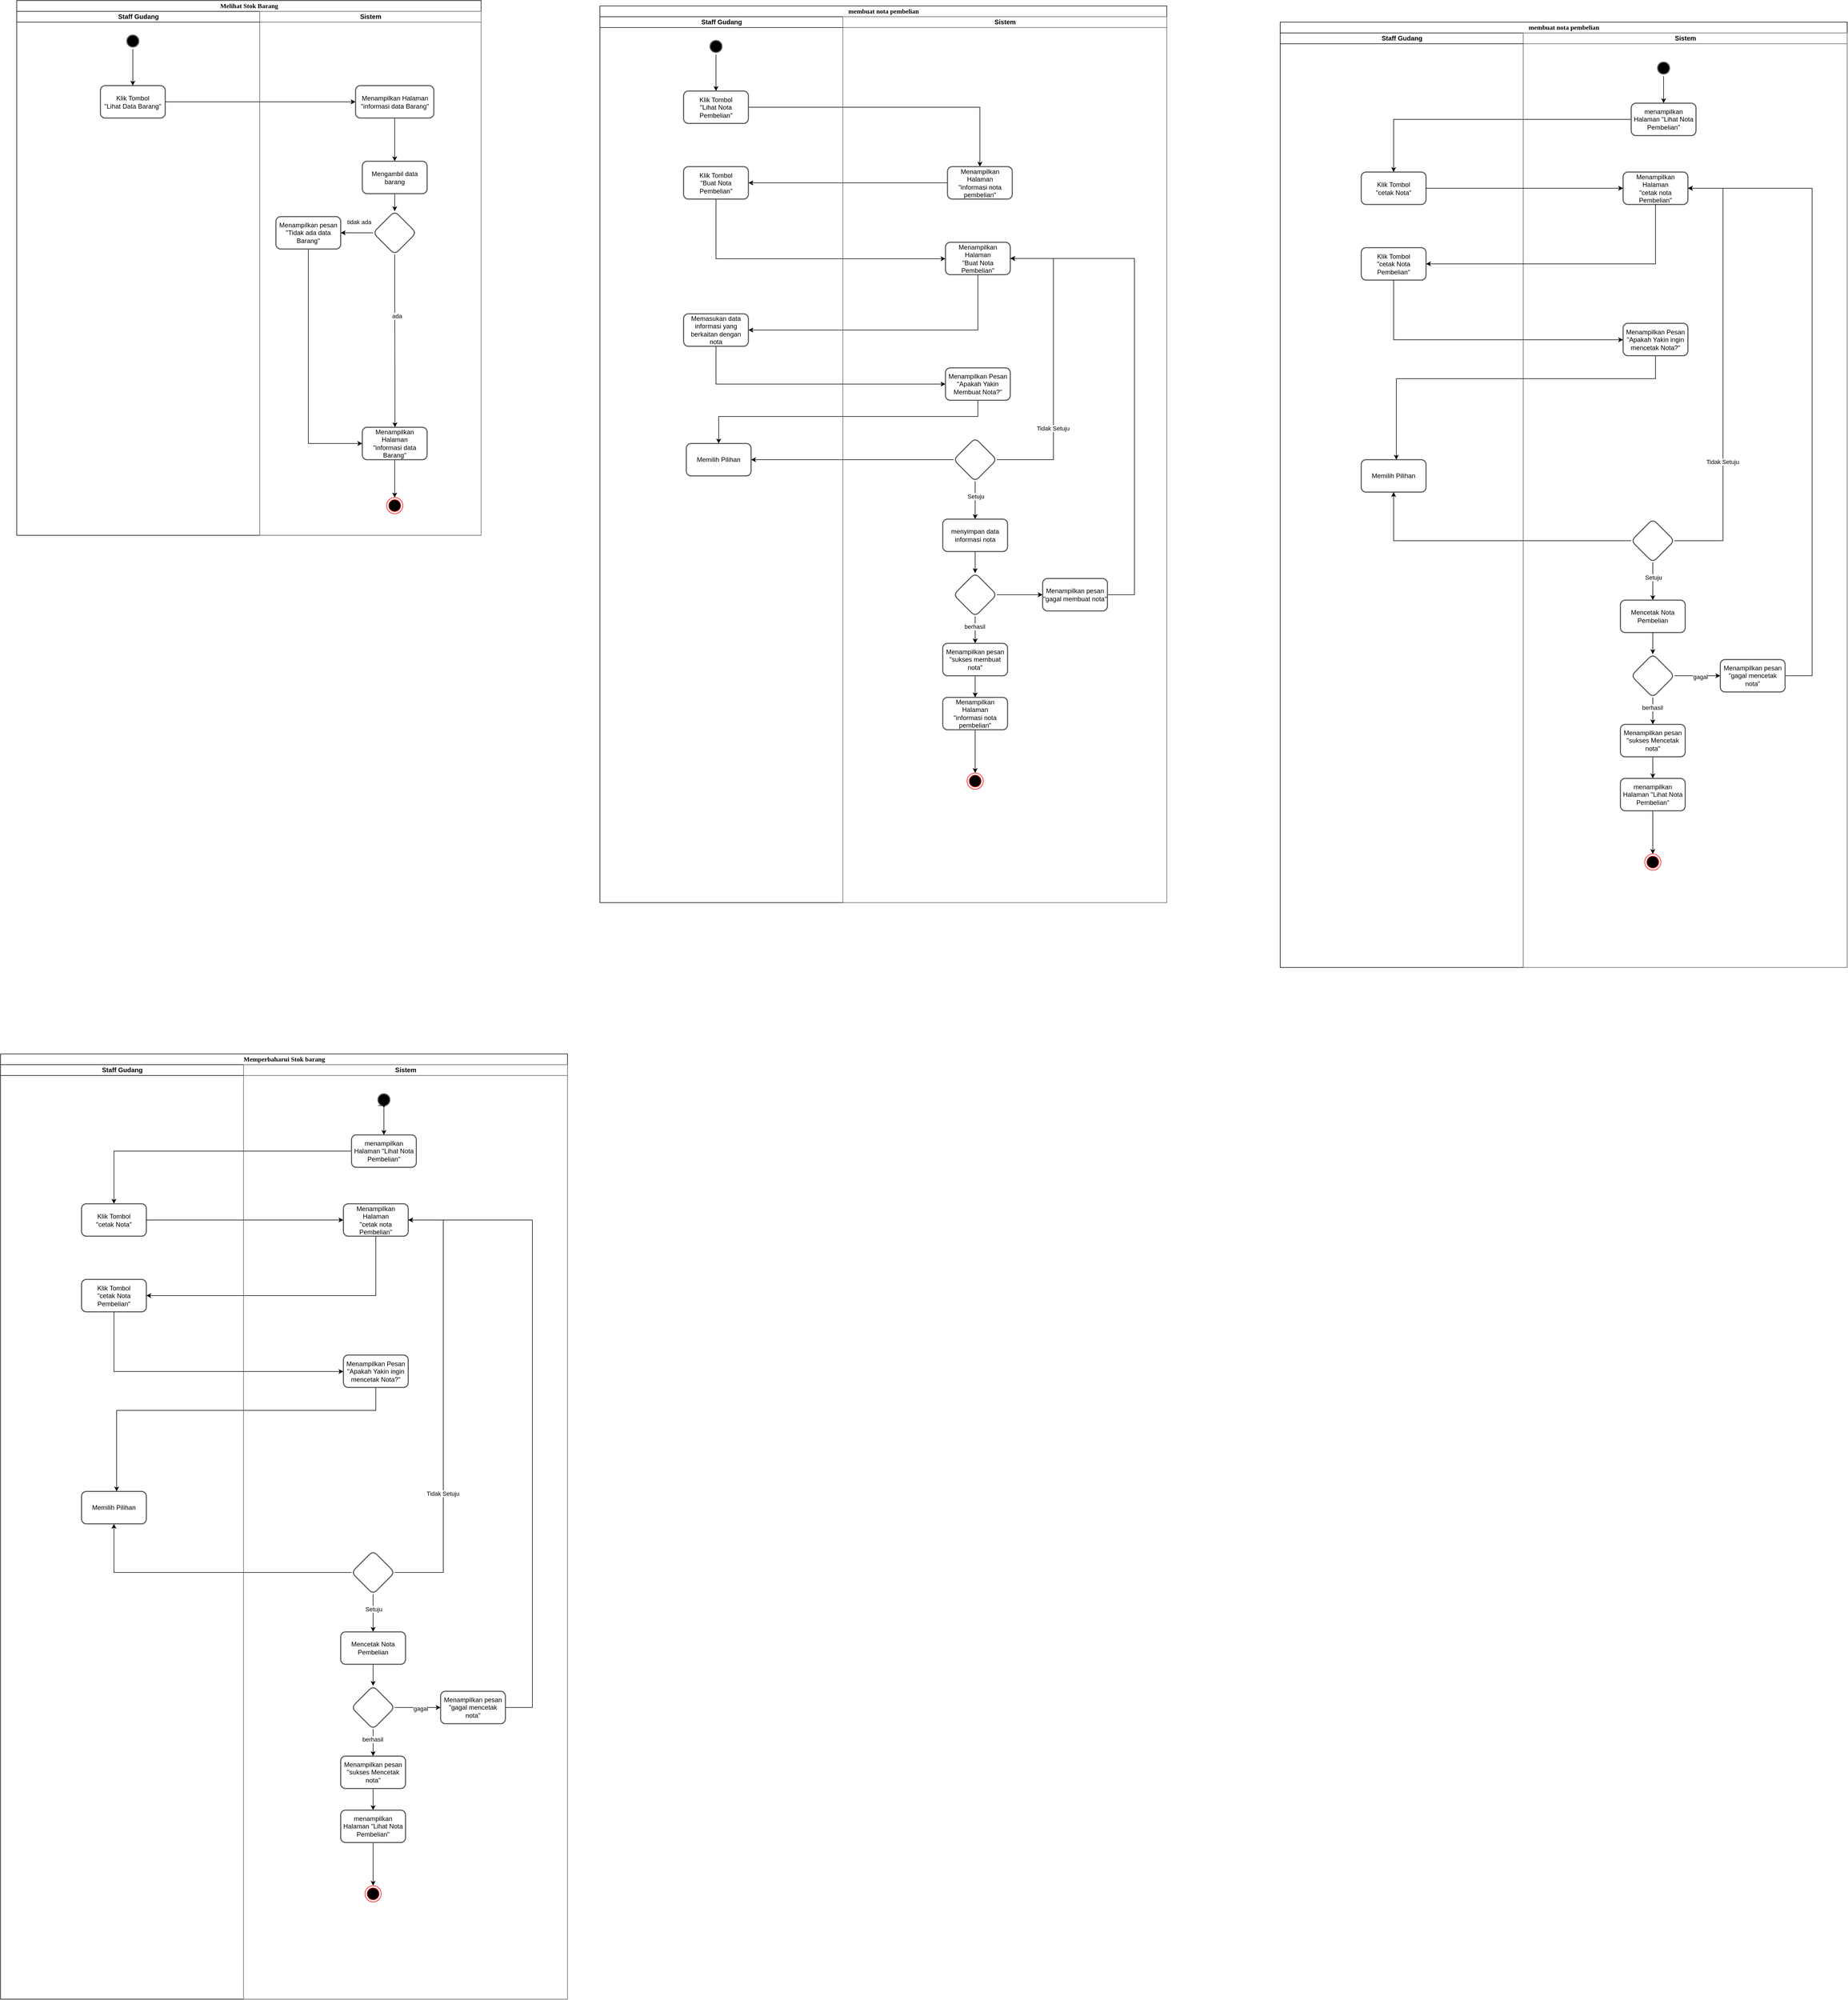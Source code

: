 <mxfile version="21.1.4" type="github">
  <diagram name="Page-1" id="0783ab3e-0a74-02c8-0abd-f7b4e66b4bec">
    <mxGraphModel dx="2072" dy="685" grid="1" gridSize="10" guides="1" tooltips="1" connect="1" arrows="1" fold="1" page="1" pageScale="1" pageWidth="850" pageHeight="1100" background="none" math="0" shadow="0">
      <root>
        <mxCell id="0" />
        <mxCell id="1" parent="0" />
        <mxCell id="1c1d494c118603dd-1" value="Melihat Stok Barang" style="swimlane;html=1;childLayout=stackLayout;startSize=20;rounded=0;shadow=0;comic=0;labelBackgroundColor=none;strokeWidth=1;fontFamily=Verdana;fontSize=12;align=center;" parent="1" vertex="1">
          <mxGeometry x="-540" y="30" width="860" height="990" as="geometry" />
        </mxCell>
        <mxCell id="1c1d494c118603dd-3" value="Staff Gudang" style="swimlane;html=1;startSize=20;" parent="1c1d494c118603dd-1" vertex="1">
          <mxGeometry y="20" width="450" height="970" as="geometry" />
        </mxCell>
        <mxCell id="wGSQI-NY6ljPiiBA0uL5-16" value="Klik Tombol&lt;br&gt;&quot;Lihat Data Barang&quot;" style="whiteSpace=wrap;html=1;fillColor=none;strokeColor=#5e5c64;strokeWidth=2;rounded=1;" vertex="1" parent="1c1d494c118603dd-3">
          <mxGeometry x="155" y="137.5" width="120" height="60" as="geometry" />
        </mxCell>
        <mxCell id="wGSQI-NY6ljPiiBA0uL5-2" value="" style="ellipse;html=1;shape=startState;fillColor=#000000;strokeColor=#5e5c64;strokeWidth=2;" vertex="1" parent="1c1d494c118603dd-3">
          <mxGeometry x="200" y="40" width="30" height="30" as="geometry" />
        </mxCell>
        <mxCell id="wGSQI-NY6ljPiiBA0uL5-12" value="" style="edgeStyle=orthogonalEdgeStyle;rounded=0;orthogonalLoop=1;jettySize=auto;html=1;entryX=0.5;entryY=0;entryDx=0;entryDy=0;" edge="1" parent="1c1d494c118603dd-3" source="wGSQI-NY6ljPiiBA0uL5-2" target="wGSQI-NY6ljPiiBA0uL5-16">
          <mxGeometry relative="1" as="geometry">
            <mxPoint x="675" y="130" as="targetPoint" />
          </mxGeometry>
        </mxCell>
        <mxCell id="wGSQI-NY6ljPiiBA0uL5-22" value="" style="edgeStyle=orthogonalEdgeStyle;rounded=0;orthogonalLoop=1;jettySize=auto;html=1;" edge="1" parent="1c1d494c118603dd-1" source="wGSQI-NY6ljPiiBA0uL5-16" target="wGSQI-NY6ljPiiBA0uL5-21">
          <mxGeometry relative="1" as="geometry" />
        </mxCell>
        <mxCell id="1c1d494c118603dd-4" value="Sistem" style="swimlane;html=1;startSize=20;strokeColor=#5e5c64;" parent="1c1d494c118603dd-1" vertex="1">
          <mxGeometry x="450" y="20" width="410" height="970" as="geometry">
            <mxRectangle x="660" y="20" width="40" height="970" as="alternateBounds" />
          </mxGeometry>
        </mxCell>
        <mxCell id="wGSQI-NY6ljPiiBA0uL5-24" value="" style="edgeStyle=orthogonalEdgeStyle;rounded=0;orthogonalLoop=1;jettySize=auto;html=1;" edge="1" parent="1c1d494c118603dd-4" source="wGSQI-NY6ljPiiBA0uL5-21" target="wGSQI-NY6ljPiiBA0uL5-23">
          <mxGeometry relative="1" as="geometry" />
        </mxCell>
        <mxCell id="wGSQI-NY6ljPiiBA0uL5-21" value="Menampilkan Halaman &lt;br&gt;&quot;informasi data Barang&quot;" style="whiteSpace=wrap;html=1;fillColor=none;strokeColor=#5e5c64;strokeWidth=2;rounded=1;" vertex="1" parent="1c1d494c118603dd-4">
          <mxGeometry x="177.5" y="137.5" width="145" height="60" as="geometry" />
        </mxCell>
        <mxCell id="wGSQI-NY6ljPiiBA0uL5-26" value="" style="edgeStyle=orthogonalEdgeStyle;rounded=0;orthogonalLoop=1;jettySize=auto;html=1;" edge="1" parent="1c1d494c118603dd-4" source="wGSQI-NY6ljPiiBA0uL5-23" target="wGSQI-NY6ljPiiBA0uL5-25">
          <mxGeometry relative="1" as="geometry" />
        </mxCell>
        <mxCell id="wGSQI-NY6ljPiiBA0uL5-23" value="Mengambil data barang" style="whiteSpace=wrap;html=1;fillColor=none;strokeColor=#5e5c64;strokeWidth=2;rounded=1;" vertex="1" parent="1c1d494c118603dd-4">
          <mxGeometry x="190" y="277.5" width="120" height="60" as="geometry" />
        </mxCell>
        <mxCell id="wGSQI-NY6ljPiiBA0uL5-31" value="" style="edgeStyle=orthogonalEdgeStyle;rounded=0;orthogonalLoop=1;jettySize=auto;html=1;" edge="1" parent="1c1d494c118603dd-4" source="wGSQI-NY6ljPiiBA0uL5-25" target="wGSQI-NY6ljPiiBA0uL5-30">
          <mxGeometry relative="1" as="geometry">
            <Array as="points">
              <mxPoint x="250.5" y="540" />
              <mxPoint x="250.5" y="540" />
            </Array>
          </mxGeometry>
        </mxCell>
        <mxCell id="wGSQI-NY6ljPiiBA0uL5-32" value="tidak ada" style="edgeLabel;html=1;align=center;verticalAlign=middle;resizable=0;points=[];" vertex="1" connectable="0" parent="wGSQI-NY6ljPiiBA0uL5-31">
          <mxGeometry x="-0.151" relative="1" as="geometry">
            <mxPoint x="-67" y="-196" as="offset" />
          </mxGeometry>
        </mxCell>
        <mxCell id="wGSQI-NY6ljPiiBA0uL5-38" value="ada" style="edgeLabel;html=1;align=center;verticalAlign=middle;resizable=0;points=[];" vertex="1" connectable="0" parent="wGSQI-NY6ljPiiBA0uL5-31">
          <mxGeometry x="-0.287" y="3" relative="1" as="geometry">
            <mxPoint as="offset" />
          </mxGeometry>
        </mxCell>
        <mxCell id="wGSQI-NY6ljPiiBA0uL5-34" value="" style="edgeStyle=orthogonalEdgeStyle;rounded=0;orthogonalLoop=1;jettySize=auto;html=1;" edge="1" parent="1c1d494c118603dd-4" source="wGSQI-NY6ljPiiBA0uL5-25" target="wGSQI-NY6ljPiiBA0uL5-33">
          <mxGeometry relative="1" as="geometry" />
        </mxCell>
        <mxCell id="wGSQI-NY6ljPiiBA0uL5-25" value="" style="rhombus;whiteSpace=wrap;html=1;fillColor=none;strokeColor=#5e5c64;strokeWidth=2;rounded=1;" vertex="1" parent="1c1d494c118603dd-4">
          <mxGeometry x="210" y="370" width="80" height="80" as="geometry" />
        </mxCell>
        <mxCell id="wGSQI-NY6ljPiiBA0uL5-37" style="edgeStyle=orthogonalEdgeStyle;rounded=0;orthogonalLoop=1;jettySize=auto;html=1;entryX=0.5;entryY=0;entryDx=0;entryDy=0;" edge="1" parent="1c1d494c118603dd-4" source="wGSQI-NY6ljPiiBA0uL5-30">
          <mxGeometry relative="1" as="geometry">
            <mxPoint x="250" y="900" as="targetPoint" />
          </mxGeometry>
        </mxCell>
        <mxCell id="wGSQI-NY6ljPiiBA0uL5-30" value="Menampilkan Halaman &lt;br&gt;&quot;informasi data Barang&quot; " style="whiteSpace=wrap;html=1;fillColor=none;strokeColor=#5e5c64;strokeWidth=2;rounded=1;" vertex="1" parent="1c1d494c118603dd-4">
          <mxGeometry x="190" y="770" width="120" height="60" as="geometry" />
        </mxCell>
        <mxCell id="wGSQI-NY6ljPiiBA0uL5-39" style="edgeStyle=orthogonalEdgeStyle;rounded=0;orthogonalLoop=1;jettySize=auto;html=1;entryX=0;entryY=0.5;entryDx=0;entryDy=0;" edge="1" parent="1c1d494c118603dd-4" source="wGSQI-NY6ljPiiBA0uL5-33" target="wGSQI-NY6ljPiiBA0uL5-30">
          <mxGeometry relative="1" as="geometry">
            <Array as="points">
              <mxPoint x="90" y="800" />
            </Array>
          </mxGeometry>
        </mxCell>
        <mxCell id="wGSQI-NY6ljPiiBA0uL5-33" value="Menampilkan pesan &quot;Tidak ada data Barang&quot;" style="whiteSpace=wrap;html=1;fillColor=none;strokeColor=#5e5c64;strokeWidth=2;rounded=1;" vertex="1" parent="1c1d494c118603dd-4">
          <mxGeometry x="30" y="380" width="120" height="60" as="geometry" />
        </mxCell>
        <mxCell id="wGSQI-NY6ljPiiBA0uL5-36" value="" style="ellipse;html=1;shape=endState;fillColor=#000000;strokeColor=#ff0000;" vertex="1" parent="1c1d494c118603dd-4">
          <mxGeometry x="235" y="900" width="30" height="30" as="geometry" />
        </mxCell>
        <mxCell id="wGSQI-NY6ljPiiBA0uL5-40" value="membuat nota pembelian" style="swimlane;html=1;childLayout=stackLayout;startSize=20;rounded=0;shadow=0;comic=0;labelBackgroundColor=none;strokeWidth=1;fontFamily=Verdana;fontSize=12;align=center;" vertex="1" parent="1">
          <mxGeometry x="540" y="40" width="1050" height="1660" as="geometry" />
        </mxCell>
        <mxCell id="wGSQI-NY6ljPiiBA0uL5-41" value="Staff Gudang" style="swimlane;html=1;startSize=20;" vertex="1" parent="wGSQI-NY6ljPiiBA0uL5-40">
          <mxGeometry y="20" width="450" height="1640" as="geometry" />
        </mxCell>
        <mxCell id="wGSQI-NY6ljPiiBA0uL5-42" value="Klik Tombol&lt;br&gt;&quot;Lihat Nota Pembelian&quot;" style="whiteSpace=wrap;html=1;fillColor=none;strokeColor=#5e5c64;strokeWidth=2;rounded=1;" vertex="1" parent="wGSQI-NY6ljPiiBA0uL5-41">
          <mxGeometry x="155" y="137.5" width="120" height="60" as="geometry" />
        </mxCell>
        <mxCell id="wGSQI-NY6ljPiiBA0uL5-43" value="" style="ellipse;html=1;shape=startState;fillColor=#000000;strokeColor=#5e5c64;strokeWidth=2;" vertex="1" parent="wGSQI-NY6ljPiiBA0uL5-41">
          <mxGeometry x="200" y="40" width="30" height="30" as="geometry" />
        </mxCell>
        <mxCell id="wGSQI-NY6ljPiiBA0uL5-44" value="" style="edgeStyle=orthogonalEdgeStyle;rounded=0;orthogonalLoop=1;jettySize=auto;html=1;entryX=0.5;entryY=0;entryDx=0;entryDy=0;" edge="1" parent="wGSQI-NY6ljPiiBA0uL5-41" source="wGSQI-NY6ljPiiBA0uL5-43" target="wGSQI-NY6ljPiiBA0uL5-42">
          <mxGeometry relative="1" as="geometry">
            <mxPoint x="675" y="130" as="targetPoint" />
          </mxGeometry>
        </mxCell>
        <mxCell id="wGSQI-NY6ljPiiBA0uL5-62" value="&lt;div&gt;Klik Tombol &lt;br&gt;&lt;/div&gt;&lt;div&gt;&quot;Buat Nota Pembelian&quot;&lt;br&gt;&lt;/div&gt;" style="whiteSpace=wrap;html=1;fillColor=none;strokeColor=#5e5c64;strokeWidth=2;rounded=1;" vertex="1" parent="wGSQI-NY6ljPiiBA0uL5-41">
          <mxGeometry x="155" y="277.5" width="120" height="60" as="geometry" />
        </mxCell>
        <mxCell id="wGSQI-NY6ljPiiBA0uL5-68" value="Memasukan data informasi yang berkaitan dengan nota" style="whiteSpace=wrap;html=1;fillColor=none;strokeColor=#5e5c64;strokeWidth=2;rounded=1;" vertex="1" parent="wGSQI-NY6ljPiiBA0uL5-41">
          <mxGeometry x="155" y="550" width="120" height="60" as="geometry" />
        </mxCell>
        <mxCell id="wGSQI-NY6ljPiiBA0uL5-84" value="Memilih Pilihan" style="whiteSpace=wrap;html=1;fillColor=none;strokeColor=#5e5c64;strokeWidth=2;rounded=1;" vertex="1" parent="wGSQI-NY6ljPiiBA0uL5-41">
          <mxGeometry x="160" y="790" width="120" height="60" as="geometry" />
        </mxCell>
        <mxCell id="wGSQI-NY6ljPiiBA0uL5-45" value="" style="edgeStyle=orthogonalEdgeStyle;rounded=0;orthogonalLoop=1;jettySize=auto;html=1;entryX=0.5;entryY=0;entryDx=0;entryDy=0;" edge="1" parent="wGSQI-NY6ljPiiBA0uL5-40" source="wGSQI-NY6ljPiiBA0uL5-42" target="wGSQI-NY6ljPiiBA0uL5-50">
          <mxGeometry relative="1" as="geometry">
            <mxPoint x="627.5" y="188.714" as="targetPoint" />
          </mxGeometry>
        </mxCell>
        <mxCell id="wGSQI-NY6ljPiiBA0uL5-63" value="" style="edgeStyle=orthogonalEdgeStyle;rounded=0;orthogonalLoop=1;jettySize=auto;html=1;" edge="1" parent="wGSQI-NY6ljPiiBA0uL5-40" source="wGSQI-NY6ljPiiBA0uL5-50" target="wGSQI-NY6ljPiiBA0uL5-62">
          <mxGeometry relative="1" as="geometry" />
        </mxCell>
        <mxCell id="wGSQI-NY6ljPiiBA0uL5-66" value="" style="edgeStyle=orthogonalEdgeStyle;rounded=0;orthogonalLoop=1;jettySize=auto;html=1;" edge="1" parent="wGSQI-NY6ljPiiBA0uL5-40" source="wGSQI-NY6ljPiiBA0uL5-62" target="wGSQI-NY6ljPiiBA0uL5-65">
          <mxGeometry relative="1" as="geometry">
            <Array as="points">
              <mxPoint x="215" y="468" />
            </Array>
          </mxGeometry>
        </mxCell>
        <mxCell id="wGSQI-NY6ljPiiBA0uL5-69" value="" style="edgeStyle=orthogonalEdgeStyle;rounded=0;orthogonalLoop=1;jettySize=auto;html=1;" edge="1" parent="wGSQI-NY6ljPiiBA0uL5-40" source="wGSQI-NY6ljPiiBA0uL5-65" target="wGSQI-NY6ljPiiBA0uL5-68">
          <mxGeometry relative="1" as="geometry">
            <Array as="points">
              <mxPoint x="700" y="600" />
            </Array>
          </mxGeometry>
        </mxCell>
        <mxCell id="wGSQI-NY6ljPiiBA0uL5-71" value="" style="edgeStyle=orthogonalEdgeStyle;rounded=0;orthogonalLoop=1;jettySize=auto;html=1;" edge="1" parent="wGSQI-NY6ljPiiBA0uL5-40" source="wGSQI-NY6ljPiiBA0uL5-68" target="wGSQI-NY6ljPiiBA0uL5-70">
          <mxGeometry relative="1" as="geometry">
            <Array as="points">
              <mxPoint x="215" y="700" />
            </Array>
          </mxGeometry>
        </mxCell>
        <mxCell id="wGSQI-NY6ljPiiBA0uL5-85" value="" style="edgeStyle=orthogonalEdgeStyle;rounded=0;orthogonalLoop=1;jettySize=auto;html=1;" edge="1" parent="wGSQI-NY6ljPiiBA0uL5-40" source="wGSQI-NY6ljPiiBA0uL5-74" target="wGSQI-NY6ljPiiBA0uL5-84">
          <mxGeometry relative="1" as="geometry" />
        </mxCell>
        <mxCell id="wGSQI-NY6ljPiiBA0uL5-87" style="edgeStyle=orthogonalEdgeStyle;rounded=0;orthogonalLoop=1;jettySize=auto;html=1;entryX=0.5;entryY=0;entryDx=0;entryDy=0;" edge="1" parent="wGSQI-NY6ljPiiBA0uL5-40" source="wGSQI-NY6ljPiiBA0uL5-70" target="wGSQI-NY6ljPiiBA0uL5-84">
          <mxGeometry relative="1" as="geometry">
            <Array as="points">
              <mxPoint x="700" y="760" />
              <mxPoint x="220" y="760" />
            </Array>
          </mxGeometry>
        </mxCell>
        <mxCell id="wGSQI-NY6ljPiiBA0uL5-46" value="Sistem" style="swimlane;html=1;startSize=20;strokeColor=#5e5c64;" vertex="1" parent="wGSQI-NY6ljPiiBA0uL5-40">
          <mxGeometry x="450" y="20" width="600" height="1640" as="geometry">
            <mxRectangle x="660" y="20" width="40" height="970" as="alternateBounds" />
          </mxGeometry>
        </mxCell>
        <mxCell id="wGSQI-NY6ljPiiBA0uL5-50" value="Menampilkan Halaman &lt;br&gt;&quot;informasi nota pembelian&quot;" style="whiteSpace=wrap;html=1;fillColor=none;strokeColor=#5e5c64;strokeWidth=2;rounded=1;" vertex="1" parent="wGSQI-NY6ljPiiBA0uL5-46">
          <mxGeometry x="193.75" y="277.5" width="120" height="60" as="geometry" />
        </mxCell>
        <mxCell id="wGSQI-NY6ljPiiBA0uL5-65" value="Menampilkan Halaman &lt;br&gt;&quot;Buat Nota Pembelian&quot;" style="whiteSpace=wrap;html=1;fillColor=none;strokeColor=#5e5c64;strokeWidth=2;rounded=1;" vertex="1" parent="wGSQI-NY6ljPiiBA0uL5-46">
          <mxGeometry x="190" y="417.5" width="120" height="60" as="geometry" />
        </mxCell>
        <mxCell id="wGSQI-NY6ljPiiBA0uL5-70" value="Menampilkan Pesan&lt;br&gt;&quot;Apakah Yakin Membuat Nota?&quot;" style="whiteSpace=wrap;html=1;fillColor=none;strokeColor=#5e5c64;strokeWidth=2;rounded=1;" vertex="1" parent="wGSQI-NY6ljPiiBA0uL5-46">
          <mxGeometry x="190" y="650" width="120" height="60" as="geometry" />
        </mxCell>
        <mxCell id="wGSQI-NY6ljPiiBA0uL5-89" style="edgeStyle=orthogonalEdgeStyle;rounded=0;orthogonalLoop=1;jettySize=auto;html=1;entryX=1;entryY=0.5;entryDx=0;entryDy=0;" edge="1" parent="wGSQI-NY6ljPiiBA0uL5-46" source="wGSQI-NY6ljPiiBA0uL5-74" target="wGSQI-NY6ljPiiBA0uL5-65">
          <mxGeometry relative="1" as="geometry">
            <Array as="points">
              <mxPoint x="390" y="820" />
              <mxPoint x="390" y="448" />
            </Array>
          </mxGeometry>
        </mxCell>
        <mxCell id="wGSQI-NY6ljPiiBA0uL5-91" value="Tidak Setuju" style="edgeLabel;html=1;align=center;verticalAlign=middle;resizable=0;points=[];" vertex="1" connectable="0" parent="wGSQI-NY6ljPiiBA0uL5-89">
          <mxGeometry x="-0.416" relative="1" as="geometry">
            <mxPoint x="-1" as="offset" />
          </mxGeometry>
        </mxCell>
        <mxCell id="wGSQI-NY6ljPiiBA0uL5-90" value="" style="edgeStyle=orthogonalEdgeStyle;rounded=0;orthogonalLoop=1;jettySize=auto;html=1;entryX=0.5;entryY=0;entryDx=0;entryDy=0;" edge="1" parent="wGSQI-NY6ljPiiBA0uL5-46" source="wGSQI-NY6ljPiiBA0uL5-74" target="wGSQI-NY6ljPiiBA0uL5-80">
          <mxGeometry relative="1" as="geometry">
            <mxPoint x="245" y="950" as="targetPoint" />
          </mxGeometry>
        </mxCell>
        <mxCell id="wGSQI-NY6ljPiiBA0uL5-92" value="Setuju" style="edgeLabel;html=1;align=center;verticalAlign=middle;resizable=0;points=[];" vertex="1" connectable="0" parent="wGSQI-NY6ljPiiBA0uL5-90">
          <mxGeometry x="-0.221" y="1" relative="1" as="geometry">
            <mxPoint as="offset" />
          </mxGeometry>
        </mxCell>
        <mxCell id="wGSQI-NY6ljPiiBA0uL5-74" value="" style="rhombus;whiteSpace=wrap;html=1;fillColor=none;strokeColor=#5e5c64;strokeWidth=2;rounded=1;" vertex="1" parent="wGSQI-NY6ljPiiBA0uL5-46">
          <mxGeometry x="205" y="780" width="80" height="80" as="geometry" />
        </mxCell>
        <mxCell id="wGSQI-NY6ljPiiBA0uL5-83" value="" style="edgeStyle=orthogonalEdgeStyle;rounded=0;orthogonalLoop=1;jettySize=auto;html=1;" edge="1" parent="wGSQI-NY6ljPiiBA0uL5-46" source="wGSQI-NY6ljPiiBA0uL5-95" target="wGSQI-NY6ljPiiBA0uL5-82">
          <mxGeometry relative="1" as="geometry" />
        </mxCell>
        <mxCell id="wGSQI-NY6ljPiiBA0uL5-101" value="berhasil" style="edgeLabel;html=1;align=center;verticalAlign=middle;resizable=0;points=[];" vertex="1" connectable="0" parent="wGSQI-NY6ljPiiBA0uL5-83">
          <mxGeometry x="-0.261" y="-1" relative="1" as="geometry">
            <mxPoint as="offset" />
          </mxGeometry>
        </mxCell>
        <mxCell id="wGSQI-NY6ljPiiBA0uL5-80" value="menyimpan data informasi nota" style="whiteSpace=wrap;html=1;fillColor=none;strokeColor=#5e5c64;rounded=1;strokeWidth=2;" vertex="1" parent="wGSQI-NY6ljPiiBA0uL5-46">
          <mxGeometry x="185" y="930" width="120" height="60" as="geometry" />
        </mxCell>
        <mxCell id="wGSQI-NY6ljPiiBA0uL5-94" style="edgeStyle=orthogonalEdgeStyle;rounded=0;orthogonalLoop=1;jettySize=auto;html=1;entryX=0.5;entryY=0;entryDx=0;entryDy=0;" edge="1" parent="wGSQI-NY6ljPiiBA0uL5-46" source="wGSQI-NY6ljPiiBA0uL5-82" target="wGSQI-NY6ljPiiBA0uL5-93">
          <mxGeometry relative="1" as="geometry" />
        </mxCell>
        <mxCell id="wGSQI-NY6ljPiiBA0uL5-82" value="Menampilkan pesan &quot;sukses membuat nota&quot;" style="rounded=1;whiteSpace=wrap;html=1;fillColor=none;strokeColor=#5e5c64;strokeWidth=2;" vertex="1" parent="wGSQI-NY6ljPiiBA0uL5-46">
          <mxGeometry x="185" y="1160" width="120" height="60" as="geometry" />
        </mxCell>
        <mxCell id="wGSQI-NY6ljPiiBA0uL5-106" style="edgeStyle=orthogonalEdgeStyle;rounded=0;orthogonalLoop=1;jettySize=auto;html=1;entryX=0.5;entryY=0;entryDx=0;entryDy=0;" edge="1" parent="wGSQI-NY6ljPiiBA0uL5-46" source="wGSQI-NY6ljPiiBA0uL5-93" target="wGSQI-NY6ljPiiBA0uL5-105">
          <mxGeometry relative="1" as="geometry" />
        </mxCell>
        <mxCell id="wGSQI-NY6ljPiiBA0uL5-93" value="Menampilkan Halaman &lt;br&gt;&quot;informasi nota pembelian&quot;" style="rounded=1;whiteSpace=wrap;html=1;fillColor=none;strokeColor=#5e5c64;strokeWidth=2;" vertex="1" parent="wGSQI-NY6ljPiiBA0uL5-46">
          <mxGeometry x="185" y="1260" width="120" height="60" as="geometry" />
        </mxCell>
        <mxCell id="wGSQI-NY6ljPiiBA0uL5-103" style="edgeStyle=orthogonalEdgeStyle;rounded=0;orthogonalLoop=1;jettySize=auto;html=1;entryX=0;entryY=0.5;entryDx=0;entryDy=0;" edge="1" parent="wGSQI-NY6ljPiiBA0uL5-46" source="wGSQI-NY6ljPiiBA0uL5-95" target="wGSQI-NY6ljPiiBA0uL5-102">
          <mxGeometry relative="1" as="geometry" />
        </mxCell>
        <mxCell id="wGSQI-NY6ljPiiBA0uL5-95" value="" style="rhombus;whiteSpace=wrap;html=1;fillColor=none;strokeColor=#5e5c64;strokeWidth=2;rounded=1;" vertex="1" parent="wGSQI-NY6ljPiiBA0uL5-46">
          <mxGeometry x="205" y="1030" width="80" height="80" as="geometry" />
        </mxCell>
        <mxCell id="wGSQI-NY6ljPiiBA0uL5-96" value="" style="edgeStyle=orthogonalEdgeStyle;rounded=0;orthogonalLoop=1;jettySize=auto;html=1;" edge="1" parent="wGSQI-NY6ljPiiBA0uL5-46" source="wGSQI-NY6ljPiiBA0uL5-80" target="wGSQI-NY6ljPiiBA0uL5-95">
          <mxGeometry relative="1" as="geometry">
            <mxPoint x="1235" y="1050" as="sourcePoint" />
            <mxPoint x="1235" y="1220" as="targetPoint" />
          </mxGeometry>
        </mxCell>
        <mxCell id="wGSQI-NY6ljPiiBA0uL5-104" style="edgeStyle=orthogonalEdgeStyle;rounded=0;orthogonalLoop=1;jettySize=auto;html=1;entryX=1;entryY=0.5;entryDx=0;entryDy=0;" edge="1" parent="wGSQI-NY6ljPiiBA0uL5-46" source="wGSQI-NY6ljPiiBA0uL5-102" target="wGSQI-NY6ljPiiBA0uL5-65">
          <mxGeometry relative="1" as="geometry">
            <Array as="points">
              <mxPoint x="540" y="1070" />
              <mxPoint x="540" y="448" />
            </Array>
          </mxGeometry>
        </mxCell>
        <mxCell id="wGSQI-NY6ljPiiBA0uL5-102" value="Menampilkan pesan &quot;gagal membuat nota&quot;" style="rounded=1;whiteSpace=wrap;html=1;fillColor=none;strokeColor=#5e5c64;strokeWidth=2;" vertex="1" parent="wGSQI-NY6ljPiiBA0uL5-46">
          <mxGeometry x="370" y="1040" width="120" height="60" as="geometry" />
        </mxCell>
        <mxCell id="wGSQI-NY6ljPiiBA0uL5-105" value="" style="ellipse;html=1;shape=endState;fillColor=#000000;strokeColor=#ff0000;" vertex="1" parent="wGSQI-NY6ljPiiBA0uL5-46">
          <mxGeometry x="230" y="1400" width="30" height="30" as="geometry" />
        </mxCell>
        <mxCell id="wGSQI-NY6ljPiiBA0uL5-107" value="membuat nota pembelian" style="swimlane;html=1;childLayout=stackLayout;startSize=20;rounded=0;shadow=0;comic=0;labelBackgroundColor=none;strokeWidth=1;fontFamily=Verdana;fontSize=12;align=center;" vertex="1" parent="1">
          <mxGeometry x="1800" y="70" width="1050" height="1750" as="geometry" />
        </mxCell>
        <mxCell id="wGSQI-NY6ljPiiBA0uL5-108" value="Staff Gudang" style="swimlane;html=1;startSize=20;" vertex="1" parent="wGSQI-NY6ljPiiBA0uL5-107">
          <mxGeometry y="20" width="450" height="1730" as="geometry" />
        </mxCell>
        <mxCell id="wGSQI-NY6ljPiiBA0uL5-109" value="&lt;div&gt;Klik Tombol &lt;br&gt;&lt;/div&gt;&lt;div&gt;&quot;cetak Nota&quot;&lt;br&gt;&lt;/div&gt;" style="whiteSpace=wrap;html=1;fillColor=none;strokeColor=#5e5c64;strokeWidth=2;rounded=1;" vertex="1" parent="wGSQI-NY6ljPiiBA0uL5-108">
          <mxGeometry x="150" y="257.5" width="120" height="60" as="geometry" />
        </mxCell>
        <mxCell id="wGSQI-NY6ljPiiBA0uL5-112" value="&lt;div&gt;Klik Tombol &lt;br&gt;&lt;/div&gt;&lt;div&gt;&quot;cetak Nota Pembelian&quot;&lt;br&gt;&lt;/div&gt;" style="whiteSpace=wrap;html=1;fillColor=none;strokeColor=#5e5c64;strokeWidth=2;rounded=1;" vertex="1" parent="wGSQI-NY6ljPiiBA0uL5-108">
          <mxGeometry x="150" y="397.5" width="120" height="60" as="geometry" />
        </mxCell>
        <mxCell id="wGSQI-NY6ljPiiBA0uL5-114" value="Memilih Pilihan" style="whiteSpace=wrap;html=1;fillColor=none;strokeColor=#5e5c64;strokeWidth=2;rounded=1;" vertex="1" parent="wGSQI-NY6ljPiiBA0uL5-108">
          <mxGeometry x="150" y="790" width="120" height="60" as="geometry" />
        </mxCell>
        <mxCell id="wGSQI-NY6ljPiiBA0uL5-117" value="" style="edgeStyle=orthogonalEdgeStyle;rounded=0;orthogonalLoop=1;jettySize=auto;html=1;" edge="1" parent="wGSQI-NY6ljPiiBA0uL5-107" source="wGSQI-NY6ljPiiBA0uL5-112" target="wGSQI-NY6ljPiiBA0uL5-124">
          <mxGeometry relative="1" as="geometry">
            <Array as="points">
              <mxPoint x="210" y="588" />
            </Array>
          </mxGeometry>
        </mxCell>
        <mxCell id="wGSQI-NY6ljPiiBA0uL5-120" value="" style="edgeStyle=orthogonalEdgeStyle;rounded=0;orthogonalLoop=1;jettySize=auto;html=1;" edge="1" parent="wGSQI-NY6ljPiiBA0uL5-107" source="wGSQI-NY6ljPiiBA0uL5-130" target="wGSQI-NY6ljPiiBA0uL5-114">
          <mxGeometry relative="1" as="geometry" />
        </mxCell>
        <mxCell id="wGSQI-NY6ljPiiBA0uL5-148" style="edgeStyle=orthogonalEdgeStyle;rounded=0;orthogonalLoop=1;jettySize=auto;html=1;entryX=0.5;entryY=0;entryDx=0;entryDy=0;" edge="1" parent="wGSQI-NY6ljPiiBA0uL5-107" source="wGSQI-NY6ljPiiBA0uL5-144" target="wGSQI-NY6ljPiiBA0uL5-109">
          <mxGeometry relative="1" as="geometry" />
        </mxCell>
        <mxCell id="wGSQI-NY6ljPiiBA0uL5-149" style="edgeStyle=orthogonalEdgeStyle;rounded=0;orthogonalLoop=1;jettySize=auto;html=1;" edge="1" parent="wGSQI-NY6ljPiiBA0uL5-107" source="wGSQI-NY6ljPiiBA0uL5-124" target="wGSQI-NY6ljPiiBA0uL5-114">
          <mxGeometry relative="1" as="geometry">
            <Array as="points">
              <mxPoint x="695" y="660" />
              <mxPoint x="215" y="660" />
            </Array>
          </mxGeometry>
        </mxCell>
        <mxCell id="wGSQI-NY6ljPiiBA0uL5-122" value="Sistem" style="swimlane;html=1;startSize=20;strokeColor=#5e5c64;" vertex="1" parent="wGSQI-NY6ljPiiBA0uL5-107">
          <mxGeometry x="450" y="20" width="600" height="1730" as="geometry">
            <mxRectangle x="660" y="20" width="40" height="970" as="alternateBounds" />
          </mxGeometry>
        </mxCell>
        <mxCell id="wGSQI-NY6ljPiiBA0uL5-123" value="Menampilkan Halaman &lt;br&gt;&quot;cetak nota Pembelian&quot;" style="whiteSpace=wrap;html=1;fillColor=none;strokeColor=#5e5c64;strokeWidth=2;rounded=1;" vertex="1" parent="wGSQI-NY6ljPiiBA0uL5-122">
          <mxGeometry x="185" y="257.5" width="120" height="60" as="geometry" />
        </mxCell>
        <mxCell id="wGSQI-NY6ljPiiBA0uL5-124" value="Menampilkan Pesan&lt;br&gt;&quot;Apakah Yakin ingin mencetak Nota?&quot;" style="whiteSpace=wrap;html=1;fillColor=none;strokeColor=#5e5c64;strokeWidth=2;rounded=1;" vertex="1" parent="wGSQI-NY6ljPiiBA0uL5-122">
          <mxGeometry x="185" y="537.5" width="120" height="60" as="geometry" />
        </mxCell>
        <mxCell id="wGSQI-NY6ljPiiBA0uL5-126" style="edgeStyle=orthogonalEdgeStyle;rounded=0;orthogonalLoop=1;jettySize=auto;html=1;entryX=1;entryY=0.5;entryDx=0;entryDy=0;" edge="1" parent="wGSQI-NY6ljPiiBA0uL5-122" source="wGSQI-NY6ljPiiBA0uL5-130" target="wGSQI-NY6ljPiiBA0uL5-123">
          <mxGeometry relative="1" as="geometry">
            <Array as="points">
              <mxPoint x="370" y="940" />
              <mxPoint x="370" y="288" />
            </Array>
          </mxGeometry>
        </mxCell>
        <mxCell id="wGSQI-NY6ljPiiBA0uL5-127" value="Tidak Setuju" style="edgeLabel;html=1;align=center;verticalAlign=middle;resizable=0;points=[];" vertex="1" connectable="0" parent="wGSQI-NY6ljPiiBA0uL5-126">
          <mxGeometry x="-0.416" relative="1" as="geometry">
            <mxPoint x="-1" as="offset" />
          </mxGeometry>
        </mxCell>
        <mxCell id="wGSQI-NY6ljPiiBA0uL5-128" value="" style="edgeStyle=orthogonalEdgeStyle;rounded=0;orthogonalLoop=1;jettySize=auto;html=1;entryX=0.5;entryY=0;entryDx=0;entryDy=0;" edge="1" parent="wGSQI-NY6ljPiiBA0uL5-122" source="wGSQI-NY6ljPiiBA0uL5-130" target="wGSQI-NY6ljPiiBA0uL5-133">
          <mxGeometry relative="1" as="geometry">
            <mxPoint x="240" y="1070" as="targetPoint" />
          </mxGeometry>
        </mxCell>
        <mxCell id="wGSQI-NY6ljPiiBA0uL5-129" value="Setuju" style="edgeLabel;html=1;align=center;verticalAlign=middle;resizable=0;points=[];" vertex="1" connectable="0" parent="wGSQI-NY6ljPiiBA0uL5-128">
          <mxGeometry x="-0.221" y="1" relative="1" as="geometry">
            <mxPoint as="offset" />
          </mxGeometry>
        </mxCell>
        <mxCell id="wGSQI-NY6ljPiiBA0uL5-130" value="" style="rhombus;whiteSpace=wrap;html=1;fillColor=none;strokeColor=#5e5c64;strokeWidth=2;rounded=1;" vertex="1" parent="wGSQI-NY6ljPiiBA0uL5-122">
          <mxGeometry x="200" y="900" width="80" height="80" as="geometry" />
        </mxCell>
        <mxCell id="wGSQI-NY6ljPiiBA0uL5-131" value="" style="edgeStyle=orthogonalEdgeStyle;rounded=0;orthogonalLoop=1;jettySize=auto;html=1;" edge="1" parent="wGSQI-NY6ljPiiBA0uL5-122" source="wGSQI-NY6ljPiiBA0uL5-139" target="wGSQI-NY6ljPiiBA0uL5-135">
          <mxGeometry relative="1" as="geometry" />
        </mxCell>
        <mxCell id="wGSQI-NY6ljPiiBA0uL5-132" value="berhasil" style="edgeLabel;html=1;align=center;verticalAlign=middle;resizable=0;points=[];" vertex="1" connectable="0" parent="wGSQI-NY6ljPiiBA0uL5-131">
          <mxGeometry x="-0.261" y="-1" relative="1" as="geometry">
            <mxPoint as="offset" />
          </mxGeometry>
        </mxCell>
        <mxCell id="wGSQI-NY6ljPiiBA0uL5-133" value="Mencetak Nota Pembelian" style="whiteSpace=wrap;html=1;fillColor=none;strokeColor=#5e5c64;rounded=1;strokeWidth=2;" vertex="1" parent="wGSQI-NY6ljPiiBA0uL5-122">
          <mxGeometry x="180" y="1050" width="120" height="60" as="geometry" />
        </mxCell>
        <mxCell id="wGSQI-NY6ljPiiBA0uL5-134" style="edgeStyle=orthogonalEdgeStyle;rounded=0;orthogonalLoop=1;jettySize=auto;html=1;entryX=0.5;entryY=0;entryDx=0;entryDy=0;" edge="1" parent="wGSQI-NY6ljPiiBA0uL5-122" source="wGSQI-NY6ljPiiBA0uL5-135" target="wGSQI-NY6ljPiiBA0uL5-137">
          <mxGeometry relative="1" as="geometry" />
        </mxCell>
        <mxCell id="wGSQI-NY6ljPiiBA0uL5-135" value="Menampilkan pesan &quot;sukses Mencetak nota&quot;" style="rounded=1;whiteSpace=wrap;html=1;fillColor=none;strokeColor=#5e5c64;strokeWidth=2;" vertex="1" parent="wGSQI-NY6ljPiiBA0uL5-122">
          <mxGeometry x="180" y="1280" width="120" height="60" as="geometry" />
        </mxCell>
        <mxCell id="wGSQI-NY6ljPiiBA0uL5-136" style="edgeStyle=orthogonalEdgeStyle;rounded=0;orthogonalLoop=1;jettySize=auto;html=1;entryX=0.5;entryY=0;entryDx=0;entryDy=0;" edge="1" parent="wGSQI-NY6ljPiiBA0uL5-122" source="wGSQI-NY6ljPiiBA0uL5-137" target="wGSQI-NY6ljPiiBA0uL5-143">
          <mxGeometry relative="1" as="geometry" />
        </mxCell>
        <mxCell id="wGSQI-NY6ljPiiBA0uL5-137" value="menampilkan Halaman &quot;Lihat Nota Pembelian&quot;" style="rounded=1;whiteSpace=wrap;html=1;fillColor=none;strokeColor=#5e5c64;strokeWidth=2;" vertex="1" parent="wGSQI-NY6ljPiiBA0uL5-122">
          <mxGeometry x="180" y="1380" width="120" height="60" as="geometry" />
        </mxCell>
        <mxCell id="wGSQI-NY6ljPiiBA0uL5-138" style="edgeStyle=orthogonalEdgeStyle;rounded=0;orthogonalLoop=1;jettySize=auto;html=1;entryX=0;entryY=0.5;entryDx=0;entryDy=0;" edge="1" parent="wGSQI-NY6ljPiiBA0uL5-122" source="wGSQI-NY6ljPiiBA0uL5-139" target="wGSQI-NY6ljPiiBA0uL5-142">
          <mxGeometry relative="1" as="geometry">
            <Array as="points">
              <mxPoint x="320" y="1190" />
              <mxPoint x="320" y="1190" />
            </Array>
          </mxGeometry>
        </mxCell>
        <mxCell id="wGSQI-NY6ljPiiBA0uL5-150" value="gagal" style="edgeLabel;html=1;align=center;verticalAlign=middle;resizable=0;points=[];" vertex="1" connectable="0" parent="wGSQI-NY6ljPiiBA0uL5-138">
          <mxGeometry x="0.132" y="-2" relative="1" as="geometry">
            <mxPoint as="offset" />
          </mxGeometry>
        </mxCell>
        <mxCell id="wGSQI-NY6ljPiiBA0uL5-139" value="" style="rhombus;whiteSpace=wrap;html=1;fillColor=none;strokeColor=#5e5c64;strokeWidth=2;rounded=1;" vertex="1" parent="wGSQI-NY6ljPiiBA0uL5-122">
          <mxGeometry x="200" y="1150" width="80" height="80" as="geometry" />
        </mxCell>
        <mxCell id="wGSQI-NY6ljPiiBA0uL5-140" value="" style="edgeStyle=orthogonalEdgeStyle;rounded=0;orthogonalLoop=1;jettySize=auto;html=1;" edge="1" parent="wGSQI-NY6ljPiiBA0uL5-122" source="wGSQI-NY6ljPiiBA0uL5-133" target="wGSQI-NY6ljPiiBA0uL5-139">
          <mxGeometry relative="1" as="geometry">
            <mxPoint x="1230" y="1170" as="sourcePoint" />
            <mxPoint x="1230" y="1340" as="targetPoint" />
          </mxGeometry>
        </mxCell>
        <mxCell id="wGSQI-NY6ljPiiBA0uL5-141" style="edgeStyle=orthogonalEdgeStyle;rounded=0;orthogonalLoop=1;jettySize=auto;html=1;entryX=1;entryY=0.5;entryDx=0;entryDy=0;" edge="1" parent="wGSQI-NY6ljPiiBA0uL5-122" source="wGSQI-NY6ljPiiBA0uL5-142" target="wGSQI-NY6ljPiiBA0uL5-123">
          <mxGeometry relative="1" as="geometry">
            <Array as="points">
              <mxPoint x="535" y="1190" />
              <mxPoint x="535" y="288" />
            </Array>
          </mxGeometry>
        </mxCell>
        <mxCell id="wGSQI-NY6ljPiiBA0uL5-142" value="Menampilkan pesan &quot;gagal mencetak nota&quot;" style="rounded=1;whiteSpace=wrap;html=1;fillColor=none;strokeColor=#5e5c64;strokeWidth=2;" vertex="1" parent="wGSQI-NY6ljPiiBA0uL5-122">
          <mxGeometry x="365" y="1160" width="120" height="60" as="geometry" />
        </mxCell>
        <mxCell id="wGSQI-NY6ljPiiBA0uL5-143" value="" style="ellipse;html=1;shape=endState;fillColor=#000000;strokeColor=#ff0000;" vertex="1" parent="wGSQI-NY6ljPiiBA0uL5-122">
          <mxGeometry x="225" y="1520" width="30" height="30" as="geometry" />
        </mxCell>
        <mxCell id="wGSQI-NY6ljPiiBA0uL5-144" value="menampilkan Halaman &quot;Lihat Nota Pembelian&quot;" style="whiteSpace=wrap;html=1;fillColor=none;strokeColor=#5e5c64;strokeWidth=2;rounded=1;" vertex="1" parent="wGSQI-NY6ljPiiBA0uL5-122">
          <mxGeometry x="200" y="130" width="120" height="60" as="geometry" />
        </mxCell>
        <mxCell id="wGSQI-NY6ljPiiBA0uL5-147" style="edgeStyle=orthogonalEdgeStyle;rounded=0;orthogonalLoop=1;jettySize=auto;html=1;entryX=0.5;entryY=0;entryDx=0;entryDy=0;" edge="1" parent="wGSQI-NY6ljPiiBA0uL5-122" source="wGSQI-NY6ljPiiBA0uL5-110" target="wGSQI-NY6ljPiiBA0uL5-144">
          <mxGeometry relative="1" as="geometry" />
        </mxCell>
        <mxCell id="wGSQI-NY6ljPiiBA0uL5-110" value="" style="ellipse;html=1;shape=startState;fillColor=#000000;strokeColor=#5e5c64;strokeWidth=2;" vertex="1" parent="wGSQI-NY6ljPiiBA0uL5-122">
          <mxGeometry x="245" y="50" width="30" height="30" as="geometry" />
        </mxCell>
        <mxCell id="wGSQI-NY6ljPiiBA0uL5-154" style="edgeStyle=orthogonalEdgeStyle;rounded=0;orthogonalLoop=1;jettySize=auto;html=1;entryX=0;entryY=0.5;entryDx=0;entryDy=0;" edge="1" parent="wGSQI-NY6ljPiiBA0uL5-107" source="wGSQI-NY6ljPiiBA0uL5-109" target="wGSQI-NY6ljPiiBA0uL5-123">
          <mxGeometry relative="1" as="geometry" />
        </mxCell>
        <mxCell id="wGSQI-NY6ljPiiBA0uL5-156" style="edgeStyle=orthogonalEdgeStyle;rounded=0;orthogonalLoop=1;jettySize=auto;html=1;entryX=1;entryY=0.5;entryDx=0;entryDy=0;" edge="1" parent="wGSQI-NY6ljPiiBA0uL5-107" source="wGSQI-NY6ljPiiBA0uL5-123" target="wGSQI-NY6ljPiiBA0uL5-112">
          <mxGeometry relative="1" as="geometry">
            <Array as="points">
              <mxPoint x="695" y="448" />
            </Array>
          </mxGeometry>
        </mxCell>
        <mxCell id="wGSQI-NY6ljPiiBA0uL5-157" value="Memperbaharui Stok barang" style="swimlane;html=1;childLayout=stackLayout;startSize=20;rounded=0;shadow=0;comic=0;labelBackgroundColor=none;strokeWidth=1;fontFamily=Verdana;fontSize=12;align=center;" vertex="1" parent="1">
          <mxGeometry x="-570" y="1980" width="1050" height="1750" as="geometry" />
        </mxCell>
        <mxCell id="wGSQI-NY6ljPiiBA0uL5-158" value="Staff Gudang" style="swimlane;html=1;startSize=20;" vertex="1" parent="wGSQI-NY6ljPiiBA0uL5-157">
          <mxGeometry y="20" width="450" height="1730" as="geometry" />
        </mxCell>
        <mxCell id="wGSQI-NY6ljPiiBA0uL5-159" value="&lt;div&gt;Klik Tombol &lt;br&gt;&lt;/div&gt;&lt;div&gt;&quot;cetak Nota&quot;&lt;br&gt;&lt;/div&gt;" style="whiteSpace=wrap;html=1;fillColor=none;strokeColor=#5e5c64;strokeWidth=2;rounded=1;" vertex="1" parent="wGSQI-NY6ljPiiBA0uL5-158">
          <mxGeometry x="150" y="257.5" width="120" height="60" as="geometry" />
        </mxCell>
        <mxCell id="wGSQI-NY6ljPiiBA0uL5-160" value="&lt;div&gt;Klik Tombol &lt;br&gt;&lt;/div&gt;&lt;div&gt;&quot;cetak Nota Pembelian&quot;&lt;br&gt;&lt;/div&gt;" style="whiteSpace=wrap;html=1;fillColor=none;strokeColor=#5e5c64;strokeWidth=2;rounded=1;" vertex="1" parent="wGSQI-NY6ljPiiBA0uL5-158">
          <mxGeometry x="150" y="397.5" width="120" height="60" as="geometry" />
        </mxCell>
        <mxCell id="wGSQI-NY6ljPiiBA0uL5-161" value="Memilih Pilihan" style="whiteSpace=wrap;html=1;fillColor=none;strokeColor=#5e5c64;strokeWidth=2;rounded=1;" vertex="1" parent="wGSQI-NY6ljPiiBA0uL5-158">
          <mxGeometry x="150" y="790" width="120" height="60" as="geometry" />
        </mxCell>
        <mxCell id="wGSQI-NY6ljPiiBA0uL5-162" value="" style="edgeStyle=orthogonalEdgeStyle;rounded=0;orthogonalLoop=1;jettySize=auto;html=1;" edge="1" parent="wGSQI-NY6ljPiiBA0uL5-157" source="wGSQI-NY6ljPiiBA0uL5-160" target="wGSQI-NY6ljPiiBA0uL5-168">
          <mxGeometry relative="1" as="geometry">
            <Array as="points">
              <mxPoint x="210" y="588" />
            </Array>
          </mxGeometry>
        </mxCell>
        <mxCell id="wGSQI-NY6ljPiiBA0uL5-163" value="" style="edgeStyle=orthogonalEdgeStyle;rounded=0;orthogonalLoop=1;jettySize=auto;html=1;" edge="1" parent="wGSQI-NY6ljPiiBA0uL5-157" source="wGSQI-NY6ljPiiBA0uL5-173" target="wGSQI-NY6ljPiiBA0uL5-161">
          <mxGeometry relative="1" as="geometry" />
        </mxCell>
        <mxCell id="wGSQI-NY6ljPiiBA0uL5-164" style="edgeStyle=orthogonalEdgeStyle;rounded=0;orthogonalLoop=1;jettySize=auto;html=1;entryX=0.5;entryY=0;entryDx=0;entryDy=0;" edge="1" parent="wGSQI-NY6ljPiiBA0uL5-157" source="wGSQI-NY6ljPiiBA0uL5-188" target="wGSQI-NY6ljPiiBA0uL5-159">
          <mxGeometry relative="1" as="geometry" />
        </mxCell>
        <mxCell id="wGSQI-NY6ljPiiBA0uL5-165" style="edgeStyle=orthogonalEdgeStyle;rounded=0;orthogonalLoop=1;jettySize=auto;html=1;" edge="1" parent="wGSQI-NY6ljPiiBA0uL5-157" source="wGSQI-NY6ljPiiBA0uL5-168" target="wGSQI-NY6ljPiiBA0uL5-161">
          <mxGeometry relative="1" as="geometry">
            <Array as="points">
              <mxPoint x="695" y="660" />
              <mxPoint x="215" y="660" />
            </Array>
          </mxGeometry>
        </mxCell>
        <mxCell id="wGSQI-NY6ljPiiBA0uL5-191" style="edgeStyle=orthogonalEdgeStyle;rounded=0;orthogonalLoop=1;jettySize=auto;html=1;entryX=0;entryY=0.5;entryDx=0;entryDy=0;" edge="1" parent="wGSQI-NY6ljPiiBA0uL5-157" source="wGSQI-NY6ljPiiBA0uL5-159" target="wGSQI-NY6ljPiiBA0uL5-167">
          <mxGeometry relative="1" as="geometry" />
        </mxCell>
        <mxCell id="wGSQI-NY6ljPiiBA0uL5-192" style="edgeStyle=orthogonalEdgeStyle;rounded=0;orthogonalLoop=1;jettySize=auto;html=1;entryX=1;entryY=0.5;entryDx=0;entryDy=0;" edge="1" parent="wGSQI-NY6ljPiiBA0uL5-157" source="wGSQI-NY6ljPiiBA0uL5-167" target="wGSQI-NY6ljPiiBA0uL5-160">
          <mxGeometry relative="1" as="geometry">
            <Array as="points">
              <mxPoint x="695" y="448" />
            </Array>
          </mxGeometry>
        </mxCell>
        <mxCell id="wGSQI-NY6ljPiiBA0uL5-166" value="Sistem" style="swimlane;html=1;startSize=20;strokeColor=#5e5c64;" vertex="1" parent="wGSQI-NY6ljPiiBA0uL5-157">
          <mxGeometry x="450" y="20" width="600" height="1730" as="geometry">
            <mxRectangle x="660" y="20" width="40" height="970" as="alternateBounds" />
          </mxGeometry>
        </mxCell>
        <mxCell id="wGSQI-NY6ljPiiBA0uL5-167" value="Menampilkan Halaman &lt;br&gt;&quot;cetak nota Pembelian&quot;" style="whiteSpace=wrap;html=1;fillColor=none;strokeColor=#5e5c64;strokeWidth=2;rounded=1;" vertex="1" parent="wGSQI-NY6ljPiiBA0uL5-166">
          <mxGeometry x="185" y="257.5" width="120" height="60" as="geometry" />
        </mxCell>
        <mxCell id="wGSQI-NY6ljPiiBA0uL5-168" value="Menampilkan Pesan&lt;br&gt;&quot;Apakah Yakin ingin mencetak Nota?&quot;" style="whiteSpace=wrap;html=1;fillColor=none;strokeColor=#5e5c64;strokeWidth=2;rounded=1;" vertex="1" parent="wGSQI-NY6ljPiiBA0uL5-166">
          <mxGeometry x="185" y="537.5" width="120" height="60" as="geometry" />
        </mxCell>
        <mxCell id="wGSQI-NY6ljPiiBA0uL5-169" style="edgeStyle=orthogonalEdgeStyle;rounded=0;orthogonalLoop=1;jettySize=auto;html=1;entryX=1;entryY=0.5;entryDx=0;entryDy=0;" edge="1" parent="wGSQI-NY6ljPiiBA0uL5-166" source="wGSQI-NY6ljPiiBA0uL5-173" target="wGSQI-NY6ljPiiBA0uL5-167">
          <mxGeometry relative="1" as="geometry">
            <Array as="points">
              <mxPoint x="370" y="940" />
              <mxPoint x="370" y="288" />
            </Array>
          </mxGeometry>
        </mxCell>
        <mxCell id="wGSQI-NY6ljPiiBA0uL5-170" value="Tidak Setuju" style="edgeLabel;html=1;align=center;verticalAlign=middle;resizable=0;points=[];" vertex="1" connectable="0" parent="wGSQI-NY6ljPiiBA0uL5-169">
          <mxGeometry x="-0.416" relative="1" as="geometry">
            <mxPoint x="-1" as="offset" />
          </mxGeometry>
        </mxCell>
        <mxCell id="wGSQI-NY6ljPiiBA0uL5-171" value="" style="edgeStyle=orthogonalEdgeStyle;rounded=0;orthogonalLoop=1;jettySize=auto;html=1;entryX=0.5;entryY=0;entryDx=0;entryDy=0;" edge="1" parent="wGSQI-NY6ljPiiBA0uL5-166" source="wGSQI-NY6ljPiiBA0uL5-173" target="wGSQI-NY6ljPiiBA0uL5-176">
          <mxGeometry relative="1" as="geometry">
            <mxPoint x="240" y="1070" as="targetPoint" />
          </mxGeometry>
        </mxCell>
        <mxCell id="wGSQI-NY6ljPiiBA0uL5-172" value="Setuju" style="edgeLabel;html=1;align=center;verticalAlign=middle;resizable=0;points=[];" vertex="1" connectable="0" parent="wGSQI-NY6ljPiiBA0uL5-171">
          <mxGeometry x="-0.221" y="1" relative="1" as="geometry">
            <mxPoint as="offset" />
          </mxGeometry>
        </mxCell>
        <mxCell id="wGSQI-NY6ljPiiBA0uL5-173" value="" style="rhombus;whiteSpace=wrap;html=1;fillColor=none;strokeColor=#5e5c64;strokeWidth=2;rounded=1;" vertex="1" parent="wGSQI-NY6ljPiiBA0uL5-166">
          <mxGeometry x="200" y="900" width="80" height="80" as="geometry" />
        </mxCell>
        <mxCell id="wGSQI-NY6ljPiiBA0uL5-174" value="" style="edgeStyle=orthogonalEdgeStyle;rounded=0;orthogonalLoop=1;jettySize=auto;html=1;" edge="1" parent="wGSQI-NY6ljPiiBA0uL5-166" source="wGSQI-NY6ljPiiBA0uL5-183" target="wGSQI-NY6ljPiiBA0uL5-178">
          <mxGeometry relative="1" as="geometry" />
        </mxCell>
        <mxCell id="wGSQI-NY6ljPiiBA0uL5-175" value="berhasil" style="edgeLabel;html=1;align=center;verticalAlign=middle;resizable=0;points=[];" vertex="1" connectable="0" parent="wGSQI-NY6ljPiiBA0uL5-174">
          <mxGeometry x="-0.261" y="-1" relative="1" as="geometry">
            <mxPoint as="offset" />
          </mxGeometry>
        </mxCell>
        <mxCell id="wGSQI-NY6ljPiiBA0uL5-176" value="Mencetak Nota Pembelian" style="whiteSpace=wrap;html=1;fillColor=none;strokeColor=#5e5c64;rounded=1;strokeWidth=2;" vertex="1" parent="wGSQI-NY6ljPiiBA0uL5-166">
          <mxGeometry x="180" y="1050" width="120" height="60" as="geometry" />
        </mxCell>
        <mxCell id="wGSQI-NY6ljPiiBA0uL5-177" style="edgeStyle=orthogonalEdgeStyle;rounded=0;orthogonalLoop=1;jettySize=auto;html=1;entryX=0.5;entryY=0;entryDx=0;entryDy=0;" edge="1" parent="wGSQI-NY6ljPiiBA0uL5-166" source="wGSQI-NY6ljPiiBA0uL5-178" target="wGSQI-NY6ljPiiBA0uL5-180">
          <mxGeometry relative="1" as="geometry" />
        </mxCell>
        <mxCell id="wGSQI-NY6ljPiiBA0uL5-178" value="Menampilkan pesan &quot;sukses Mencetak nota&quot;" style="rounded=1;whiteSpace=wrap;html=1;fillColor=none;strokeColor=#5e5c64;strokeWidth=2;" vertex="1" parent="wGSQI-NY6ljPiiBA0uL5-166">
          <mxGeometry x="180" y="1280" width="120" height="60" as="geometry" />
        </mxCell>
        <mxCell id="wGSQI-NY6ljPiiBA0uL5-179" style="edgeStyle=orthogonalEdgeStyle;rounded=0;orthogonalLoop=1;jettySize=auto;html=1;entryX=0.5;entryY=0;entryDx=0;entryDy=0;" edge="1" parent="wGSQI-NY6ljPiiBA0uL5-166" source="wGSQI-NY6ljPiiBA0uL5-180" target="wGSQI-NY6ljPiiBA0uL5-187">
          <mxGeometry relative="1" as="geometry" />
        </mxCell>
        <mxCell id="wGSQI-NY6ljPiiBA0uL5-180" value="menampilkan Halaman &quot;Lihat Nota Pembelian&quot;" style="rounded=1;whiteSpace=wrap;html=1;fillColor=none;strokeColor=#5e5c64;strokeWidth=2;" vertex="1" parent="wGSQI-NY6ljPiiBA0uL5-166">
          <mxGeometry x="180" y="1380" width="120" height="60" as="geometry" />
        </mxCell>
        <mxCell id="wGSQI-NY6ljPiiBA0uL5-181" style="edgeStyle=orthogonalEdgeStyle;rounded=0;orthogonalLoop=1;jettySize=auto;html=1;entryX=0;entryY=0.5;entryDx=0;entryDy=0;" edge="1" parent="wGSQI-NY6ljPiiBA0uL5-166" source="wGSQI-NY6ljPiiBA0uL5-183" target="wGSQI-NY6ljPiiBA0uL5-186">
          <mxGeometry relative="1" as="geometry">
            <Array as="points">
              <mxPoint x="320" y="1190" />
              <mxPoint x="320" y="1190" />
            </Array>
          </mxGeometry>
        </mxCell>
        <mxCell id="wGSQI-NY6ljPiiBA0uL5-182" value="gagal" style="edgeLabel;html=1;align=center;verticalAlign=middle;resizable=0;points=[];" vertex="1" connectable="0" parent="wGSQI-NY6ljPiiBA0uL5-181">
          <mxGeometry x="0.132" y="-2" relative="1" as="geometry">
            <mxPoint as="offset" />
          </mxGeometry>
        </mxCell>
        <mxCell id="wGSQI-NY6ljPiiBA0uL5-183" value="" style="rhombus;whiteSpace=wrap;html=1;fillColor=none;strokeColor=#5e5c64;strokeWidth=2;rounded=1;" vertex="1" parent="wGSQI-NY6ljPiiBA0uL5-166">
          <mxGeometry x="200" y="1150" width="80" height="80" as="geometry" />
        </mxCell>
        <mxCell id="wGSQI-NY6ljPiiBA0uL5-184" value="" style="edgeStyle=orthogonalEdgeStyle;rounded=0;orthogonalLoop=1;jettySize=auto;html=1;" edge="1" parent="wGSQI-NY6ljPiiBA0uL5-166" source="wGSQI-NY6ljPiiBA0uL5-176" target="wGSQI-NY6ljPiiBA0uL5-183">
          <mxGeometry relative="1" as="geometry">
            <mxPoint x="1230" y="1170" as="sourcePoint" />
            <mxPoint x="1230" y="1340" as="targetPoint" />
          </mxGeometry>
        </mxCell>
        <mxCell id="wGSQI-NY6ljPiiBA0uL5-185" style="edgeStyle=orthogonalEdgeStyle;rounded=0;orthogonalLoop=1;jettySize=auto;html=1;entryX=1;entryY=0.5;entryDx=0;entryDy=0;" edge="1" parent="wGSQI-NY6ljPiiBA0uL5-166" source="wGSQI-NY6ljPiiBA0uL5-186" target="wGSQI-NY6ljPiiBA0uL5-167">
          <mxGeometry relative="1" as="geometry">
            <Array as="points">
              <mxPoint x="535" y="1190" />
              <mxPoint x="535" y="288" />
            </Array>
          </mxGeometry>
        </mxCell>
        <mxCell id="wGSQI-NY6ljPiiBA0uL5-186" value="Menampilkan pesan &quot;gagal mencetak nota&quot;" style="rounded=1;whiteSpace=wrap;html=1;fillColor=none;strokeColor=#5e5c64;strokeWidth=2;" vertex="1" parent="wGSQI-NY6ljPiiBA0uL5-166">
          <mxGeometry x="365" y="1160" width="120" height="60" as="geometry" />
        </mxCell>
        <mxCell id="wGSQI-NY6ljPiiBA0uL5-187" value="" style="ellipse;html=1;shape=endState;fillColor=#000000;strokeColor=#ff0000;" vertex="1" parent="wGSQI-NY6ljPiiBA0uL5-166">
          <mxGeometry x="225" y="1520" width="30" height="30" as="geometry" />
        </mxCell>
        <mxCell id="wGSQI-NY6ljPiiBA0uL5-188" value="menampilkan Halaman &quot;Lihat Nota Pembelian&quot;" style="whiteSpace=wrap;html=1;fillColor=none;strokeColor=#5e5c64;strokeWidth=2;rounded=1;" vertex="1" parent="wGSQI-NY6ljPiiBA0uL5-166">
          <mxGeometry x="200" y="130" width="120" height="60" as="geometry" />
        </mxCell>
        <mxCell id="wGSQI-NY6ljPiiBA0uL5-189" style="edgeStyle=orthogonalEdgeStyle;rounded=0;orthogonalLoop=1;jettySize=auto;html=1;entryX=0.5;entryY=0;entryDx=0;entryDy=0;" edge="1" parent="wGSQI-NY6ljPiiBA0uL5-166" source="wGSQI-NY6ljPiiBA0uL5-190" target="wGSQI-NY6ljPiiBA0uL5-188">
          <mxGeometry relative="1" as="geometry" />
        </mxCell>
        <mxCell id="wGSQI-NY6ljPiiBA0uL5-190" value="" style="ellipse;html=1;shape=startState;fillColor=#000000;strokeColor=#5e5c64;strokeWidth=2;" vertex="1" parent="wGSQI-NY6ljPiiBA0uL5-166">
          <mxGeometry x="245" y="50" width="30" height="30" as="geometry" />
        </mxCell>
        <mxCell id="wGSQI-NY6ljPiiBA0uL5-195" style="edgeStyle=orthogonalEdgeStyle;rounded=0;orthogonalLoop=1;jettySize=auto;html=1;exitX=0;exitY=1;exitDx=0;exitDy=0;entryX=0.5;entryY=1;entryDx=0;entryDy=0;" edge="1" parent="wGSQI-NY6ljPiiBA0uL5-166" source="wGSQI-NY6ljPiiBA0uL5-190" target="wGSQI-NY6ljPiiBA0uL5-190">
          <mxGeometry relative="1" as="geometry" />
        </mxCell>
      </root>
    </mxGraphModel>
  </diagram>
</mxfile>
